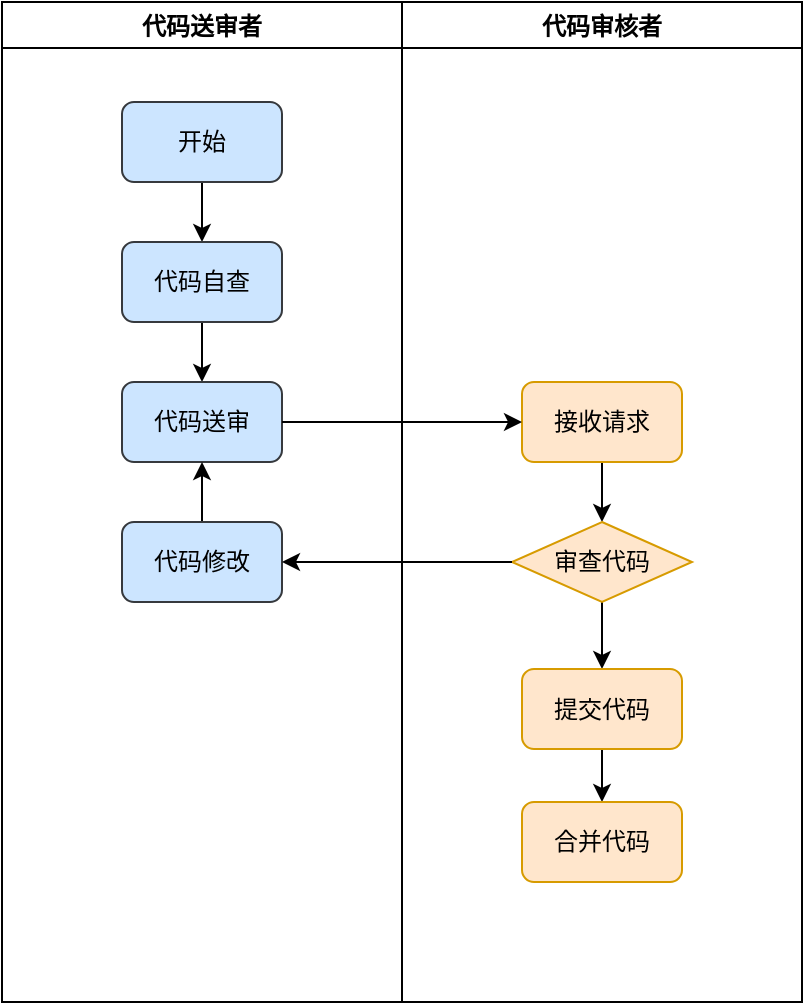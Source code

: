 <mxfile version="14.1.8" type="github">
  <diagram id="C5RBs43oDa-KdzZeNtuy" name="Page-1">
    <mxGraphModel dx="1186" dy="716" grid="1" gridSize="10" guides="1" tooltips="1" connect="1" arrows="1" fold="1" page="1" pageScale="1" pageWidth="1169" pageHeight="827" math="0" shadow="0">
      <root>
        <mxCell id="WIyWlLk6GJQsqaUBKTNV-0" />
        <mxCell id="WIyWlLk6GJQsqaUBKTNV-1" parent="WIyWlLk6GJQsqaUBKTNV-0" />
        <mxCell id="KhqYshjtL94zOSatDWX1-5" value="代码送审者" style="swimlane;" vertex="1" parent="WIyWlLk6GJQsqaUBKTNV-1">
          <mxGeometry x="350" y="60" width="200" height="500" as="geometry" />
        </mxCell>
        <mxCell id="KhqYshjtL94zOSatDWX1-9" style="edgeStyle=orthogonalEdgeStyle;rounded=0;orthogonalLoop=1;jettySize=auto;html=1;exitX=0.5;exitY=1;exitDx=0;exitDy=0;entryX=0.5;entryY=0;entryDx=0;entryDy=0;" edge="1" parent="KhqYshjtL94zOSatDWX1-5" source="KhqYshjtL94zOSatDWX1-7" target="KhqYshjtL94zOSatDWX1-8">
          <mxGeometry relative="1" as="geometry" />
        </mxCell>
        <mxCell id="KhqYshjtL94zOSatDWX1-7" value="开始" style="rounded=1;whiteSpace=wrap;html=1;fillColor=#cce5ff;strokeColor=#36393d;" vertex="1" parent="KhqYshjtL94zOSatDWX1-5">
          <mxGeometry x="60" y="50" width="80" height="40" as="geometry" />
        </mxCell>
        <mxCell id="KhqYshjtL94zOSatDWX1-12" style="edgeStyle=orthogonalEdgeStyle;rounded=0;orthogonalLoop=1;jettySize=auto;html=1;exitX=0.5;exitY=1;exitDx=0;exitDy=0;entryX=0.5;entryY=0;entryDx=0;entryDy=0;" edge="1" parent="KhqYshjtL94zOSatDWX1-5" source="KhqYshjtL94zOSatDWX1-8" target="KhqYshjtL94zOSatDWX1-10">
          <mxGeometry relative="1" as="geometry" />
        </mxCell>
        <mxCell id="KhqYshjtL94zOSatDWX1-8" value="代码自查" style="rounded=1;whiteSpace=wrap;html=1;fillColor=#cce5ff;strokeColor=#36393d;" vertex="1" parent="KhqYshjtL94zOSatDWX1-5">
          <mxGeometry x="60" y="120" width="80" height="40" as="geometry" />
        </mxCell>
        <mxCell id="KhqYshjtL94zOSatDWX1-10" value="代码送审" style="rounded=1;whiteSpace=wrap;html=1;fillColor=#cce5ff;strokeColor=#36393d;" vertex="1" parent="KhqYshjtL94zOSatDWX1-5">
          <mxGeometry x="60" y="190" width="80" height="40" as="geometry" />
        </mxCell>
        <mxCell id="KhqYshjtL94zOSatDWX1-18" style="edgeStyle=orthogonalEdgeStyle;rounded=0;orthogonalLoop=1;jettySize=auto;html=1;exitX=0.5;exitY=0;exitDx=0;exitDy=0;entryX=0.5;entryY=1;entryDx=0;entryDy=0;" edge="1" parent="KhqYshjtL94zOSatDWX1-5" source="KhqYshjtL94zOSatDWX1-17" target="KhqYshjtL94zOSatDWX1-10">
          <mxGeometry relative="1" as="geometry" />
        </mxCell>
        <mxCell id="KhqYshjtL94zOSatDWX1-17" value="代码修改" style="rounded=1;whiteSpace=wrap;html=1;fillColor=#cce5ff;strokeColor=#36393d;" vertex="1" parent="KhqYshjtL94zOSatDWX1-5">
          <mxGeometry x="60" y="260" width="80" height="40" as="geometry" />
        </mxCell>
        <mxCell id="KhqYshjtL94zOSatDWX1-6" value="代码审核者" style="swimlane;" vertex="1" parent="WIyWlLk6GJQsqaUBKTNV-1">
          <mxGeometry x="550" y="60" width="200" height="500" as="geometry" />
        </mxCell>
        <mxCell id="KhqYshjtL94zOSatDWX1-20" style="edgeStyle=orthogonalEdgeStyle;rounded=0;orthogonalLoop=1;jettySize=auto;html=1;exitX=0.5;exitY=1;exitDx=0;exitDy=0;" edge="1" parent="KhqYshjtL94zOSatDWX1-6" source="KhqYshjtL94zOSatDWX1-13" target="KhqYshjtL94zOSatDWX1-19">
          <mxGeometry relative="1" as="geometry" />
        </mxCell>
        <mxCell id="KhqYshjtL94zOSatDWX1-13" value="接收请求" style="rounded=1;whiteSpace=wrap;html=1;fillColor=#ffe6cc;strokeColor=#d79b00;" vertex="1" parent="KhqYshjtL94zOSatDWX1-6">
          <mxGeometry x="60" y="190" width="80" height="40" as="geometry" />
        </mxCell>
        <mxCell id="KhqYshjtL94zOSatDWX1-23" style="edgeStyle=orthogonalEdgeStyle;rounded=0;orthogonalLoop=1;jettySize=auto;html=1;exitX=0.5;exitY=1;exitDx=0;exitDy=0;entryX=0.5;entryY=0;entryDx=0;entryDy=0;" edge="1" parent="KhqYshjtL94zOSatDWX1-6" source="KhqYshjtL94zOSatDWX1-19" target="KhqYshjtL94zOSatDWX1-22">
          <mxGeometry relative="1" as="geometry" />
        </mxCell>
        <mxCell id="KhqYshjtL94zOSatDWX1-19" value="审查代码" style="rhombus;whiteSpace=wrap;html=1;fillColor=#ffe6cc;strokeColor=#d79b00;" vertex="1" parent="KhqYshjtL94zOSatDWX1-6">
          <mxGeometry x="55" y="260" width="90" height="40" as="geometry" />
        </mxCell>
        <mxCell id="KhqYshjtL94zOSatDWX1-25" style="edgeStyle=orthogonalEdgeStyle;rounded=0;orthogonalLoop=1;jettySize=auto;html=1;exitX=0.5;exitY=1;exitDx=0;exitDy=0;entryX=0.5;entryY=0;entryDx=0;entryDy=0;" edge="1" parent="KhqYshjtL94zOSatDWX1-6" source="KhqYshjtL94zOSatDWX1-22" target="KhqYshjtL94zOSatDWX1-24">
          <mxGeometry relative="1" as="geometry" />
        </mxCell>
        <mxCell id="KhqYshjtL94zOSatDWX1-22" value="提交代码" style="rounded=1;whiteSpace=wrap;html=1;fillColor=#ffe6cc;strokeColor=#d79b00;" vertex="1" parent="KhqYshjtL94zOSatDWX1-6">
          <mxGeometry x="60" y="333.5" width="80" height="40" as="geometry" />
        </mxCell>
        <mxCell id="KhqYshjtL94zOSatDWX1-24" value="合并代码" style="rounded=1;whiteSpace=wrap;html=1;fillColor=#ffe6cc;strokeColor=#d79b00;" vertex="1" parent="KhqYshjtL94zOSatDWX1-6">
          <mxGeometry x="60" y="400" width="80" height="40" as="geometry" />
        </mxCell>
        <mxCell id="KhqYshjtL94zOSatDWX1-14" style="edgeStyle=orthogonalEdgeStyle;rounded=0;orthogonalLoop=1;jettySize=auto;html=1;exitX=1;exitY=0.5;exitDx=0;exitDy=0;entryX=0;entryY=0.5;entryDx=0;entryDy=0;" edge="1" parent="WIyWlLk6GJQsqaUBKTNV-1" source="KhqYshjtL94zOSatDWX1-10" target="KhqYshjtL94zOSatDWX1-13">
          <mxGeometry relative="1" as="geometry" />
        </mxCell>
        <mxCell id="KhqYshjtL94zOSatDWX1-21" style="edgeStyle=orthogonalEdgeStyle;rounded=0;orthogonalLoop=1;jettySize=auto;html=1;exitX=0;exitY=0.5;exitDx=0;exitDy=0;entryX=1;entryY=0.5;entryDx=0;entryDy=0;" edge="1" parent="WIyWlLk6GJQsqaUBKTNV-1" source="KhqYshjtL94zOSatDWX1-19" target="KhqYshjtL94zOSatDWX1-17">
          <mxGeometry relative="1" as="geometry" />
        </mxCell>
      </root>
    </mxGraphModel>
  </diagram>
</mxfile>
